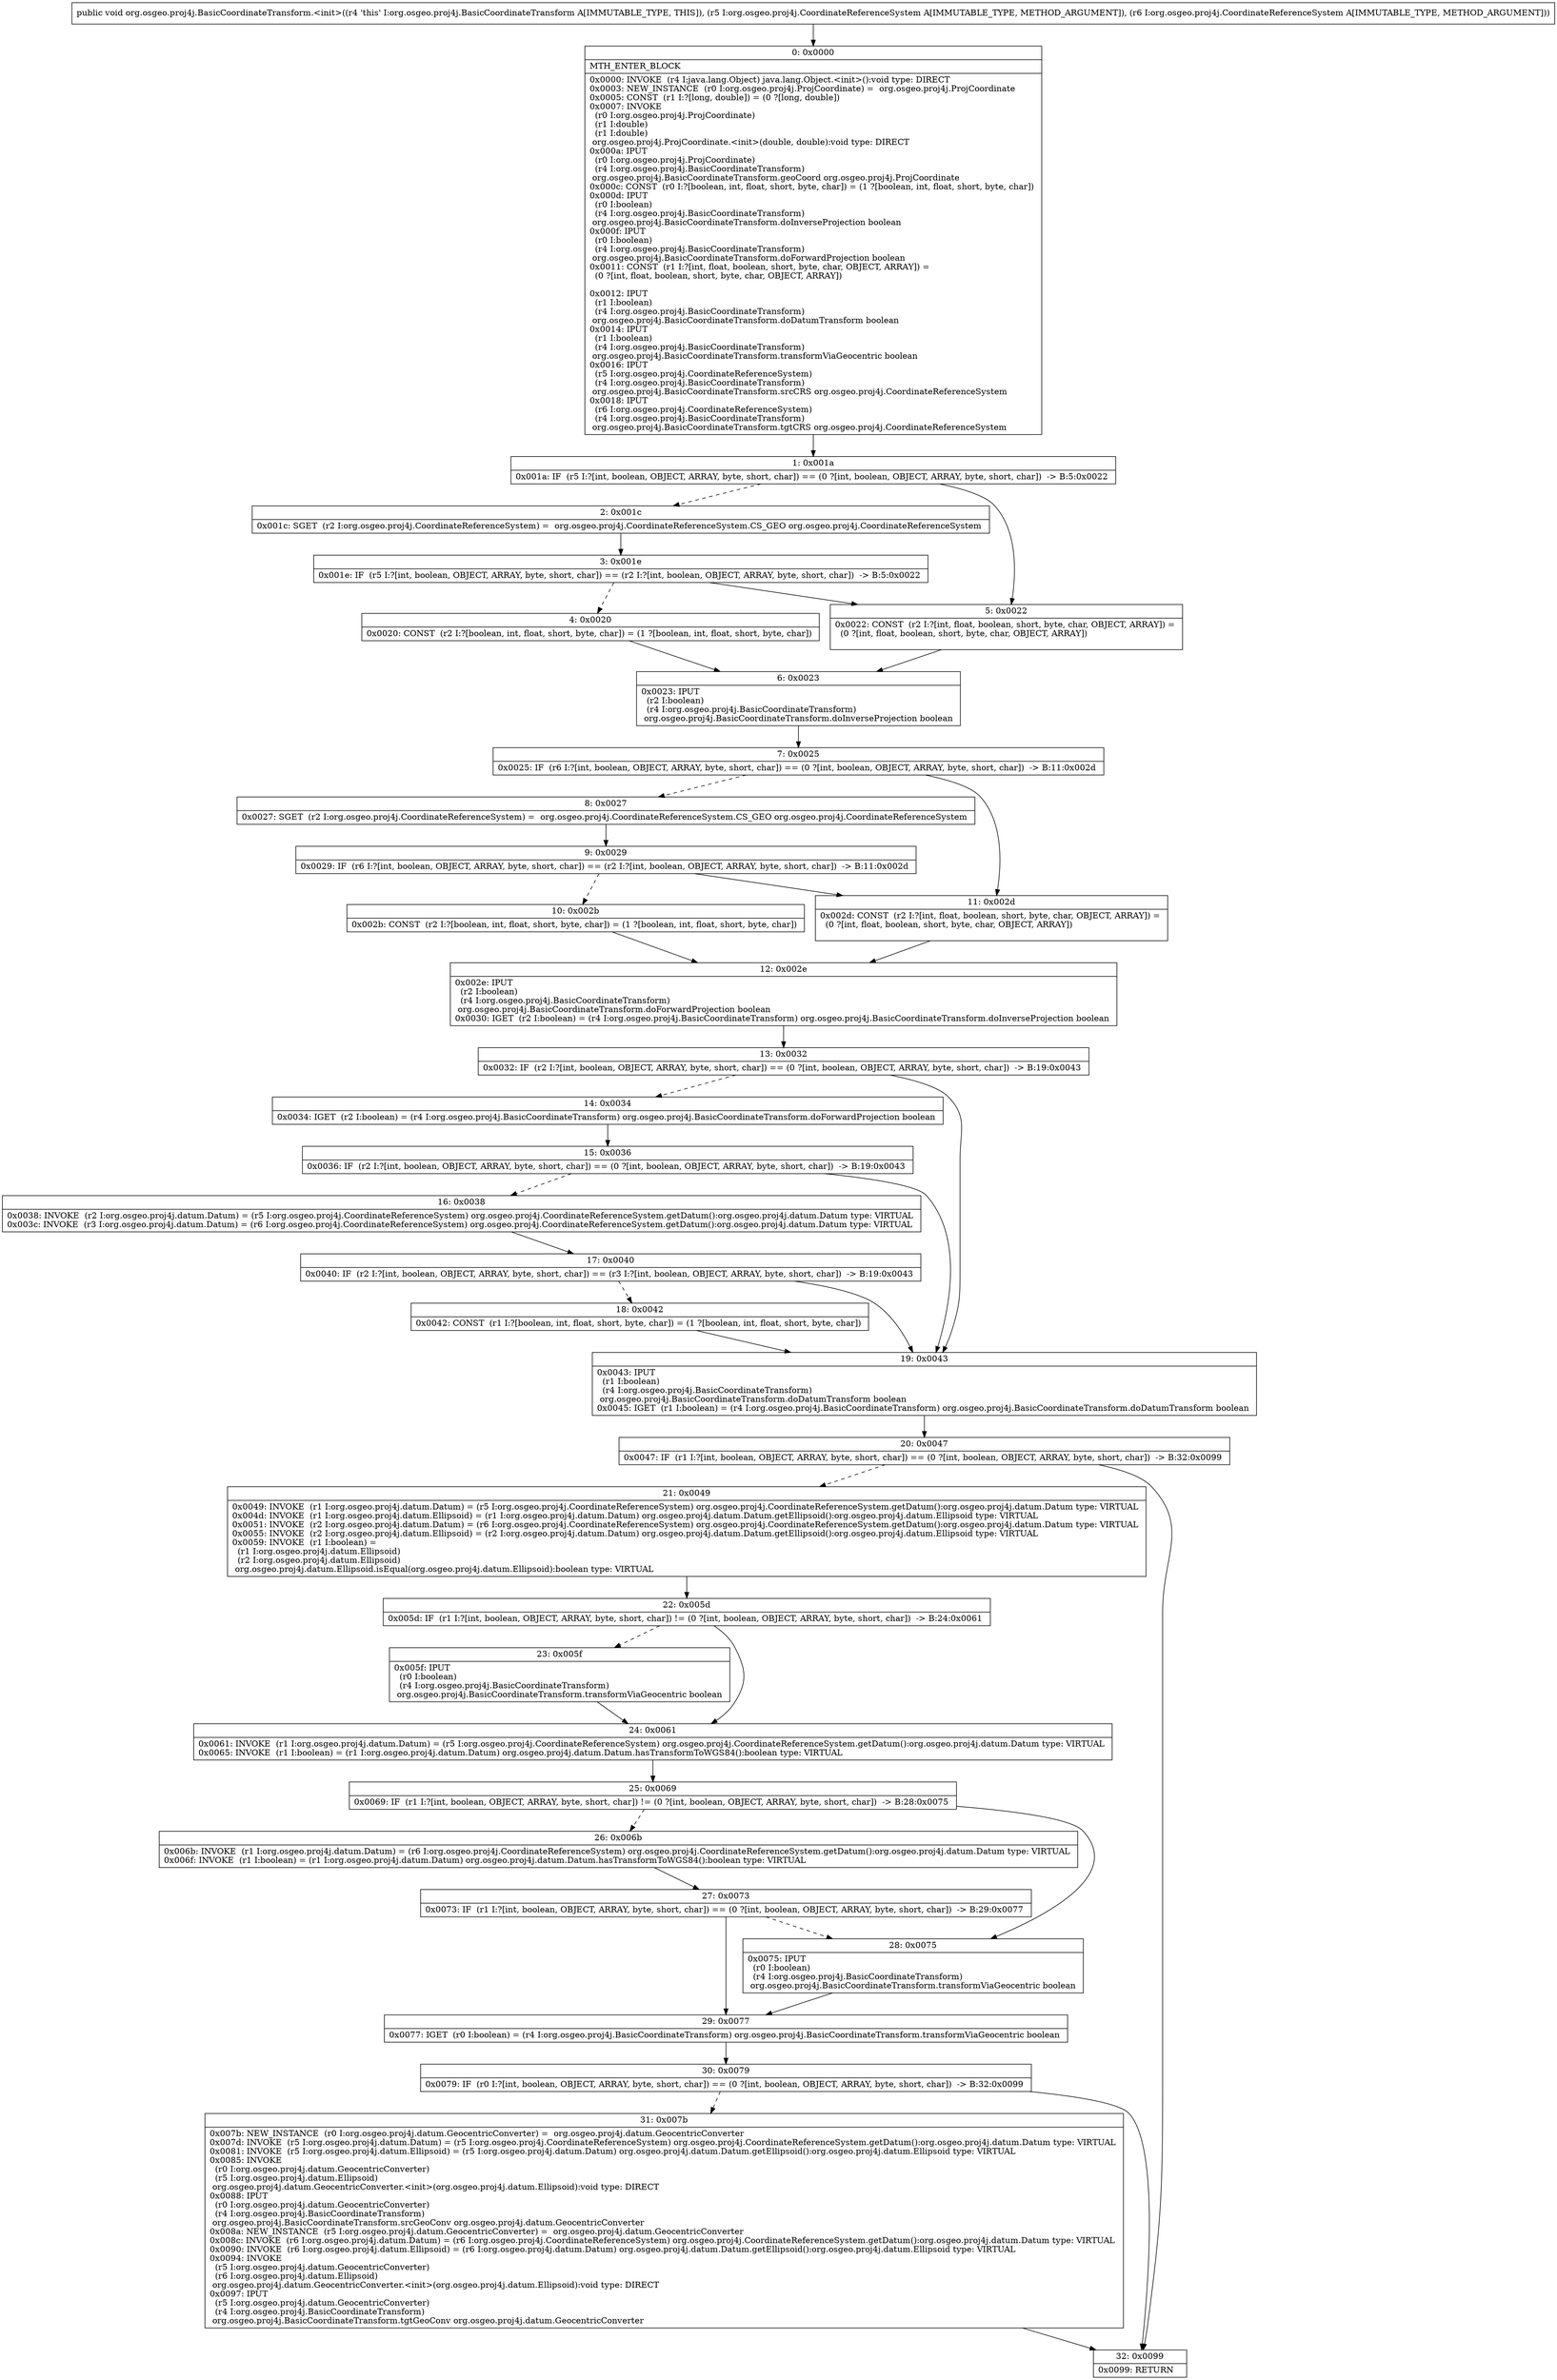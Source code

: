 digraph "CFG fororg.osgeo.proj4j.BasicCoordinateTransform.\<init\>(Lorg\/osgeo\/proj4j\/CoordinateReferenceSystem;Lorg\/osgeo\/proj4j\/CoordinateReferenceSystem;)V" {
Node_0 [shape=record,label="{0\:\ 0x0000|MTH_ENTER_BLOCK\l|0x0000: INVOKE  (r4 I:java.lang.Object) java.lang.Object.\<init\>():void type: DIRECT \l0x0003: NEW_INSTANCE  (r0 I:org.osgeo.proj4j.ProjCoordinate) =  org.osgeo.proj4j.ProjCoordinate \l0x0005: CONST  (r1 I:?[long, double]) = (0 ?[long, double]) \l0x0007: INVOKE  \l  (r0 I:org.osgeo.proj4j.ProjCoordinate)\l  (r1 I:double)\l  (r1 I:double)\l org.osgeo.proj4j.ProjCoordinate.\<init\>(double, double):void type: DIRECT \l0x000a: IPUT  \l  (r0 I:org.osgeo.proj4j.ProjCoordinate)\l  (r4 I:org.osgeo.proj4j.BasicCoordinateTransform)\l org.osgeo.proj4j.BasicCoordinateTransform.geoCoord org.osgeo.proj4j.ProjCoordinate \l0x000c: CONST  (r0 I:?[boolean, int, float, short, byte, char]) = (1 ?[boolean, int, float, short, byte, char]) \l0x000d: IPUT  \l  (r0 I:boolean)\l  (r4 I:org.osgeo.proj4j.BasicCoordinateTransform)\l org.osgeo.proj4j.BasicCoordinateTransform.doInverseProjection boolean \l0x000f: IPUT  \l  (r0 I:boolean)\l  (r4 I:org.osgeo.proj4j.BasicCoordinateTransform)\l org.osgeo.proj4j.BasicCoordinateTransform.doForwardProjection boolean \l0x0011: CONST  (r1 I:?[int, float, boolean, short, byte, char, OBJECT, ARRAY]) = \l  (0 ?[int, float, boolean, short, byte, char, OBJECT, ARRAY])\l \l0x0012: IPUT  \l  (r1 I:boolean)\l  (r4 I:org.osgeo.proj4j.BasicCoordinateTransform)\l org.osgeo.proj4j.BasicCoordinateTransform.doDatumTransform boolean \l0x0014: IPUT  \l  (r1 I:boolean)\l  (r4 I:org.osgeo.proj4j.BasicCoordinateTransform)\l org.osgeo.proj4j.BasicCoordinateTransform.transformViaGeocentric boolean \l0x0016: IPUT  \l  (r5 I:org.osgeo.proj4j.CoordinateReferenceSystem)\l  (r4 I:org.osgeo.proj4j.BasicCoordinateTransform)\l org.osgeo.proj4j.BasicCoordinateTransform.srcCRS org.osgeo.proj4j.CoordinateReferenceSystem \l0x0018: IPUT  \l  (r6 I:org.osgeo.proj4j.CoordinateReferenceSystem)\l  (r4 I:org.osgeo.proj4j.BasicCoordinateTransform)\l org.osgeo.proj4j.BasicCoordinateTransform.tgtCRS org.osgeo.proj4j.CoordinateReferenceSystem \l}"];
Node_1 [shape=record,label="{1\:\ 0x001a|0x001a: IF  (r5 I:?[int, boolean, OBJECT, ARRAY, byte, short, char]) == (0 ?[int, boolean, OBJECT, ARRAY, byte, short, char])  \-\> B:5:0x0022 \l}"];
Node_2 [shape=record,label="{2\:\ 0x001c|0x001c: SGET  (r2 I:org.osgeo.proj4j.CoordinateReferenceSystem) =  org.osgeo.proj4j.CoordinateReferenceSystem.CS_GEO org.osgeo.proj4j.CoordinateReferenceSystem \l}"];
Node_3 [shape=record,label="{3\:\ 0x001e|0x001e: IF  (r5 I:?[int, boolean, OBJECT, ARRAY, byte, short, char]) == (r2 I:?[int, boolean, OBJECT, ARRAY, byte, short, char])  \-\> B:5:0x0022 \l}"];
Node_4 [shape=record,label="{4\:\ 0x0020|0x0020: CONST  (r2 I:?[boolean, int, float, short, byte, char]) = (1 ?[boolean, int, float, short, byte, char]) \l}"];
Node_5 [shape=record,label="{5\:\ 0x0022|0x0022: CONST  (r2 I:?[int, float, boolean, short, byte, char, OBJECT, ARRAY]) = \l  (0 ?[int, float, boolean, short, byte, char, OBJECT, ARRAY])\l \l}"];
Node_6 [shape=record,label="{6\:\ 0x0023|0x0023: IPUT  \l  (r2 I:boolean)\l  (r4 I:org.osgeo.proj4j.BasicCoordinateTransform)\l org.osgeo.proj4j.BasicCoordinateTransform.doInverseProjection boolean \l}"];
Node_7 [shape=record,label="{7\:\ 0x0025|0x0025: IF  (r6 I:?[int, boolean, OBJECT, ARRAY, byte, short, char]) == (0 ?[int, boolean, OBJECT, ARRAY, byte, short, char])  \-\> B:11:0x002d \l}"];
Node_8 [shape=record,label="{8\:\ 0x0027|0x0027: SGET  (r2 I:org.osgeo.proj4j.CoordinateReferenceSystem) =  org.osgeo.proj4j.CoordinateReferenceSystem.CS_GEO org.osgeo.proj4j.CoordinateReferenceSystem \l}"];
Node_9 [shape=record,label="{9\:\ 0x0029|0x0029: IF  (r6 I:?[int, boolean, OBJECT, ARRAY, byte, short, char]) == (r2 I:?[int, boolean, OBJECT, ARRAY, byte, short, char])  \-\> B:11:0x002d \l}"];
Node_10 [shape=record,label="{10\:\ 0x002b|0x002b: CONST  (r2 I:?[boolean, int, float, short, byte, char]) = (1 ?[boolean, int, float, short, byte, char]) \l}"];
Node_11 [shape=record,label="{11\:\ 0x002d|0x002d: CONST  (r2 I:?[int, float, boolean, short, byte, char, OBJECT, ARRAY]) = \l  (0 ?[int, float, boolean, short, byte, char, OBJECT, ARRAY])\l \l}"];
Node_12 [shape=record,label="{12\:\ 0x002e|0x002e: IPUT  \l  (r2 I:boolean)\l  (r4 I:org.osgeo.proj4j.BasicCoordinateTransform)\l org.osgeo.proj4j.BasicCoordinateTransform.doForwardProjection boolean \l0x0030: IGET  (r2 I:boolean) = (r4 I:org.osgeo.proj4j.BasicCoordinateTransform) org.osgeo.proj4j.BasicCoordinateTransform.doInverseProjection boolean \l}"];
Node_13 [shape=record,label="{13\:\ 0x0032|0x0032: IF  (r2 I:?[int, boolean, OBJECT, ARRAY, byte, short, char]) == (0 ?[int, boolean, OBJECT, ARRAY, byte, short, char])  \-\> B:19:0x0043 \l}"];
Node_14 [shape=record,label="{14\:\ 0x0034|0x0034: IGET  (r2 I:boolean) = (r4 I:org.osgeo.proj4j.BasicCoordinateTransform) org.osgeo.proj4j.BasicCoordinateTransform.doForwardProjection boolean \l}"];
Node_15 [shape=record,label="{15\:\ 0x0036|0x0036: IF  (r2 I:?[int, boolean, OBJECT, ARRAY, byte, short, char]) == (0 ?[int, boolean, OBJECT, ARRAY, byte, short, char])  \-\> B:19:0x0043 \l}"];
Node_16 [shape=record,label="{16\:\ 0x0038|0x0038: INVOKE  (r2 I:org.osgeo.proj4j.datum.Datum) = (r5 I:org.osgeo.proj4j.CoordinateReferenceSystem) org.osgeo.proj4j.CoordinateReferenceSystem.getDatum():org.osgeo.proj4j.datum.Datum type: VIRTUAL \l0x003c: INVOKE  (r3 I:org.osgeo.proj4j.datum.Datum) = (r6 I:org.osgeo.proj4j.CoordinateReferenceSystem) org.osgeo.proj4j.CoordinateReferenceSystem.getDatum():org.osgeo.proj4j.datum.Datum type: VIRTUAL \l}"];
Node_17 [shape=record,label="{17\:\ 0x0040|0x0040: IF  (r2 I:?[int, boolean, OBJECT, ARRAY, byte, short, char]) == (r3 I:?[int, boolean, OBJECT, ARRAY, byte, short, char])  \-\> B:19:0x0043 \l}"];
Node_18 [shape=record,label="{18\:\ 0x0042|0x0042: CONST  (r1 I:?[boolean, int, float, short, byte, char]) = (1 ?[boolean, int, float, short, byte, char]) \l}"];
Node_19 [shape=record,label="{19\:\ 0x0043|0x0043: IPUT  \l  (r1 I:boolean)\l  (r4 I:org.osgeo.proj4j.BasicCoordinateTransform)\l org.osgeo.proj4j.BasicCoordinateTransform.doDatumTransform boolean \l0x0045: IGET  (r1 I:boolean) = (r4 I:org.osgeo.proj4j.BasicCoordinateTransform) org.osgeo.proj4j.BasicCoordinateTransform.doDatumTransform boolean \l}"];
Node_20 [shape=record,label="{20\:\ 0x0047|0x0047: IF  (r1 I:?[int, boolean, OBJECT, ARRAY, byte, short, char]) == (0 ?[int, boolean, OBJECT, ARRAY, byte, short, char])  \-\> B:32:0x0099 \l}"];
Node_21 [shape=record,label="{21\:\ 0x0049|0x0049: INVOKE  (r1 I:org.osgeo.proj4j.datum.Datum) = (r5 I:org.osgeo.proj4j.CoordinateReferenceSystem) org.osgeo.proj4j.CoordinateReferenceSystem.getDatum():org.osgeo.proj4j.datum.Datum type: VIRTUAL \l0x004d: INVOKE  (r1 I:org.osgeo.proj4j.datum.Ellipsoid) = (r1 I:org.osgeo.proj4j.datum.Datum) org.osgeo.proj4j.datum.Datum.getEllipsoid():org.osgeo.proj4j.datum.Ellipsoid type: VIRTUAL \l0x0051: INVOKE  (r2 I:org.osgeo.proj4j.datum.Datum) = (r6 I:org.osgeo.proj4j.CoordinateReferenceSystem) org.osgeo.proj4j.CoordinateReferenceSystem.getDatum():org.osgeo.proj4j.datum.Datum type: VIRTUAL \l0x0055: INVOKE  (r2 I:org.osgeo.proj4j.datum.Ellipsoid) = (r2 I:org.osgeo.proj4j.datum.Datum) org.osgeo.proj4j.datum.Datum.getEllipsoid():org.osgeo.proj4j.datum.Ellipsoid type: VIRTUAL \l0x0059: INVOKE  (r1 I:boolean) = \l  (r1 I:org.osgeo.proj4j.datum.Ellipsoid)\l  (r2 I:org.osgeo.proj4j.datum.Ellipsoid)\l org.osgeo.proj4j.datum.Ellipsoid.isEqual(org.osgeo.proj4j.datum.Ellipsoid):boolean type: VIRTUAL \l}"];
Node_22 [shape=record,label="{22\:\ 0x005d|0x005d: IF  (r1 I:?[int, boolean, OBJECT, ARRAY, byte, short, char]) != (0 ?[int, boolean, OBJECT, ARRAY, byte, short, char])  \-\> B:24:0x0061 \l}"];
Node_23 [shape=record,label="{23\:\ 0x005f|0x005f: IPUT  \l  (r0 I:boolean)\l  (r4 I:org.osgeo.proj4j.BasicCoordinateTransform)\l org.osgeo.proj4j.BasicCoordinateTransform.transformViaGeocentric boolean \l}"];
Node_24 [shape=record,label="{24\:\ 0x0061|0x0061: INVOKE  (r1 I:org.osgeo.proj4j.datum.Datum) = (r5 I:org.osgeo.proj4j.CoordinateReferenceSystem) org.osgeo.proj4j.CoordinateReferenceSystem.getDatum():org.osgeo.proj4j.datum.Datum type: VIRTUAL \l0x0065: INVOKE  (r1 I:boolean) = (r1 I:org.osgeo.proj4j.datum.Datum) org.osgeo.proj4j.datum.Datum.hasTransformToWGS84():boolean type: VIRTUAL \l}"];
Node_25 [shape=record,label="{25\:\ 0x0069|0x0069: IF  (r1 I:?[int, boolean, OBJECT, ARRAY, byte, short, char]) != (0 ?[int, boolean, OBJECT, ARRAY, byte, short, char])  \-\> B:28:0x0075 \l}"];
Node_26 [shape=record,label="{26\:\ 0x006b|0x006b: INVOKE  (r1 I:org.osgeo.proj4j.datum.Datum) = (r6 I:org.osgeo.proj4j.CoordinateReferenceSystem) org.osgeo.proj4j.CoordinateReferenceSystem.getDatum():org.osgeo.proj4j.datum.Datum type: VIRTUAL \l0x006f: INVOKE  (r1 I:boolean) = (r1 I:org.osgeo.proj4j.datum.Datum) org.osgeo.proj4j.datum.Datum.hasTransformToWGS84():boolean type: VIRTUAL \l}"];
Node_27 [shape=record,label="{27\:\ 0x0073|0x0073: IF  (r1 I:?[int, boolean, OBJECT, ARRAY, byte, short, char]) == (0 ?[int, boolean, OBJECT, ARRAY, byte, short, char])  \-\> B:29:0x0077 \l}"];
Node_28 [shape=record,label="{28\:\ 0x0075|0x0075: IPUT  \l  (r0 I:boolean)\l  (r4 I:org.osgeo.proj4j.BasicCoordinateTransform)\l org.osgeo.proj4j.BasicCoordinateTransform.transformViaGeocentric boolean \l}"];
Node_29 [shape=record,label="{29\:\ 0x0077|0x0077: IGET  (r0 I:boolean) = (r4 I:org.osgeo.proj4j.BasicCoordinateTransform) org.osgeo.proj4j.BasicCoordinateTransform.transformViaGeocentric boolean \l}"];
Node_30 [shape=record,label="{30\:\ 0x0079|0x0079: IF  (r0 I:?[int, boolean, OBJECT, ARRAY, byte, short, char]) == (0 ?[int, boolean, OBJECT, ARRAY, byte, short, char])  \-\> B:32:0x0099 \l}"];
Node_31 [shape=record,label="{31\:\ 0x007b|0x007b: NEW_INSTANCE  (r0 I:org.osgeo.proj4j.datum.GeocentricConverter) =  org.osgeo.proj4j.datum.GeocentricConverter \l0x007d: INVOKE  (r5 I:org.osgeo.proj4j.datum.Datum) = (r5 I:org.osgeo.proj4j.CoordinateReferenceSystem) org.osgeo.proj4j.CoordinateReferenceSystem.getDatum():org.osgeo.proj4j.datum.Datum type: VIRTUAL \l0x0081: INVOKE  (r5 I:org.osgeo.proj4j.datum.Ellipsoid) = (r5 I:org.osgeo.proj4j.datum.Datum) org.osgeo.proj4j.datum.Datum.getEllipsoid():org.osgeo.proj4j.datum.Ellipsoid type: VIRTUAL \l0x0085: INVOKE  \l  (r0 I:org.osgeo.proj4j.datum.GeocentricConverter)\l  (r5 I:org.osgeo.proj4j.datum.Ellipsoid)\l org.osgeo.proj4j.datum.GeocentricConverter.\<init\>(org.osgeo.proj4j.datum.Ellipsoid):void type: DIRECT \l0x0088: IPUT  \l  (r0 I:org.osgeo.proj4j.datum.GeocentricConverter)\l  (r4 I:org.osgeo.proj4j.BasicCoordinateTransform)\l org.osgeo.proj4j.BasicCoordinateTransform.srcGeoConv org.osgeo.proj4j.datum.GeocentricConverter \l0x008a: NEW_INSTANCE  (r5 I:org.osgeo.proj4j.datum.GeocentricConverter) =  org.osgeo.proj4j.datum.GeocentricConverter \l0x008c: INVOKE  (r6 I:org.osgeo.proj4j.datum.Datum) = (r6 I:org.osgeo.proj4j.CoordinateReferenceSystem) org.osgeo.proj4j.CoordinateReferenceSystem.getDatum():org.osgeo.proj4j.datum.Datum type: VIRTUAL \l0x0090: INVOKE  (r6 I:org.osgeo.proj4j.datum.Ellipsoid) = (r6 I:org.osgeo.proj4j.datum.Datum) org.osgeo.proj4j.datum.Datum.getEllipsoid():org.osgeo.proj4j.datum.Ellipsoid type: VIRTUAL \l0x0094: INVOKE  \l  (r5 I:org.osgeo.proj4j.datum.GeocentricConverter)\l  (r6 I:org.osgeo.proj4j.datum.Ellipsoid)\l org.osgeo.proj4j.datum.GeocentricConverter.\<init\>(org.osgeo.proj4j.datum.Ellipsoid):void type: DIRECT \l0x0097: IPUT  \l  (r5 I:org.osgeo.proj4j.datum.GeocentricConverter)\l  (r4 I:org.osgeo.proj4j.BasicCoordinateTransform)\l org.osgeo.proj4j.BasicCoordinateTransform.tgtGeoConv org.osgeo.proj4j.datum.GeocentricConverter \l}"];
Node_32 [shape=record,label="{32\:\ 0x0099|0x0099: RETURN   \l}"];
MethodNode[shape=record,label="{public void org.osgeo.proj4j.BasicCoordinateTransform.\<init\>((r4 'this' I:org.osgeo.proj4j.BasicCoordinateTransform A[IMMUTABLE_TYPE, THIS]), (r5 I:org.osgeo.proj4j.CoordinateReferenceSystem A[IMMUTABLE_TYPE, METHOD_ARGUMENT]), (r6 I:org.osgeo.proj4j.CoordinateReferenceSystem A[IMMUTABLE_TYPE, METHOD_ARGUMENT])) }"];
MethodNode -> Node_0;
Node_0 -> Node_1;
Node_1 -> Node_2[style=dashed];
Node_1 -> Node_5;
Node_2 -> Node_3;
Node_3 -> Node_4[style=dashed];
Node_3 -> Node_5;
Node_4 -> Node_6;
Node_5 -> Node_6;
Node_6 -> Node_7;
Node_7 -> Node_8[style=dashed];
Node_7 -> Node_11;
Node_8 -> Node_9;
Node_9 -> Node_10[style=dashed];
Node_9 -> Node_11;
Node_10 -> Node_12;
Node_11 -> Node_12;
Node_12 -> Node_13;
Node_13 -> Node_14[style=dashed];
Node_13 -> Node_19;
Node_14 -> Node_15;
Node_15 -> Node_16[style=dashed];
Node_15 -> Node_19;
Node_16 -> Node_17;
Node_17 -> Node_18[style=dashed];
Node_17 -> Node_19;
Node_18 -> Node_19;
Node_19 -> Node_20;
Node_20 -> Node_21[style=dashed];
Node_20 -> Node_32;
Node_21 -> Node_22;
Node_22 -> Node_23[style=dashed];
Node_22 -> Node_24;
Node_23 -> Node_24;
Node_24 -> Node_25;
Node_25 -> Node_26[style=dashed];
Node_25 -> Node_28;
Node_26 -> Node_27;
Node_27 -> Node_28[style=dashed];
Node_27 -> Node_29;
Node_28 -> Node_29;
Node_29 -> Node_30;
Node_30 -> Node_31[style=dashed];
Node_30 -> Node_32;
Node_31 -> Node_32;
}

